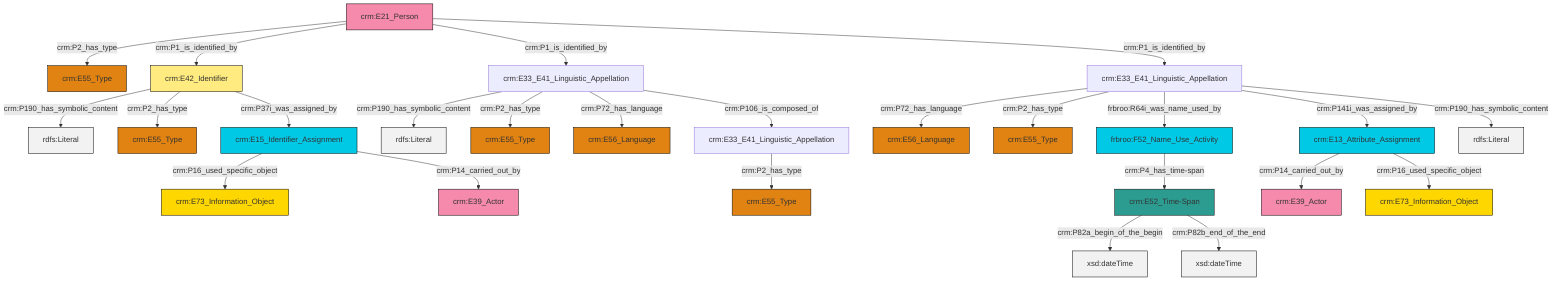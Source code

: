 graph TD
classDef Literal fill:#f2f2f2,stroke:#000000;
classDef CRM_Entity fill:#FFFFFF,stroke:#000000;
classDef Temporal_Entity fill:#00C9E6, stroke:#000000;
classDef Type fill:#E18312, stroke:#000000;
classDef Time-Span fill:#2C9C91, stroke:#000000;
classDef Appellation fill:#FFEB7F, stroke:#000000;
classDef Place fill:#008836, stroke:#000000;
classDef Persistent_Item fill:#B266B2, stroke:#000000;
classDef Conceptual_Object fill:#FFD700, stroke:#000000;
classDef Physical_Thing fill:#D2B48C, stroke:#000000;
classDef Actor fill:#f58aad, stroke:#000000;
classDef PC_Classes fill:#4ce600, stroke:#000000;
classDef Multi fill:#cccccc,stroke:#000000;

2["crm:E52_Time-Span"]:::Time-Span -->|crm:P82a_begin_of_the_begin| 3[xsd:dateTime]:::Literal
6["crm:E33_E41_Linguistic_Appellation"]:::Default -->|crm:P72_has_language| 0["crm:E56_Language"]:::Type
6["crm:E33_E41_Linguistic_Appellation"]:::Default -->|crm:P2_has_type| 7["crm:E55_Type"]:::Type
10["crm:E42_Identifier"]:::Appellation -->|crm:P190_has_symbolic_content| 11[rdfs:Literal]:::Literal
2["crm:E52_Time-Span"]:::Time-Span -->|crm:P82b_end_of_the_end| 18[xsd:dateTime]:::Literal
4["crm:E33_E41_Linguistic_Appellation"]:::Default -->|crm:P190_has_symbolic_content| 21[rdfs:Literal]:::Literal
10["crm:E42_Identifier"]:::Appellation -->|crm:P2_has_type| 26["crm:E55_Type"]:::Type
12["crm:E13_Attribute_Assignment"]:::Temporal_Entity -->|crm:P14_carried_out_by| 27["crm:E39_Actor"]:::Actor
12["crm:E13_Attribute_Assignment"]:::Temporal_Entity -->|crm:P16_used_specific_object| 28["crm:E73_Information_Object"]:::Conceptual_Object
29["crm:E21_Person"]:::Actor -->|crm:P2_has_type| 30["crm:E55_Type"]:::Type
29["crm:E21_Person"]:::Actor -->|crm:P1_is_identified_by| 10["crm:E42_Identifier"]:::Appellation
29["crm:E21_Person"]:::Actor -->|crm:P1_is_identified_by| 4["crm:E33_E41_Linguistic_Appellation"]:::Default
36["crm:E15_Identifier_Assignment"]:::Temporal_Entity -->|crm:P16_used_specific_object| 22["crm:E73_Information_Object"]:::Conceptual_Object
6["crm:E33_E41_Linguistic_Appellation"]:::Default -->|frbroo:R64i_was_name_used_by| 16["frbroo:F52_Name_Use_Activity"]:::Temporal_Entity
4["crm:E33_E41_Linguistic_Appellation"]:::Default -->|crm:P2_has_type| 8["crm:E55_Type"]:::Type
6["crm:E33_E41_Linguistic_Appellation"]:::Default -->|crm:P141i_was_assigned_by| 12["crm:E13_Attribute_Assignment"]:::Temporal_Entity
4["crm:E33_E41_Linguistic_Appellation"]:::Default -->|crm:P72_has_language| 24["crm:E56_Language"]:::Type
37["crm:E33_E41_Linguistic_Appellation"]:::Default -->|crm:P2_has_type| 19["crm:E55_Type"]:::Type
6["crm:E33_E41_Linguistic_Appellation"]:::Default -->|crm:P190_has_symbolic_content| 39[rdfs:Literal]:::Literal
4["crm:E33_E41_Linguistic_Appellation"]:::Default -->|crm:P106_is_composed_of| 37["crm:E33_E41_Linguistic_Appellation"]:::Default
10["crm:E42_Identifier"]:::Appellation -->|crm:P37i_was_assigned_by| 36["crm:E15_Identifier_Assignment"]:::Temporal_Entity
16["frbroo:F52_Name_Use_Activity"]:::Temporal_Entity -->|crm:P4_has_time-span| 2["crm:E52_Time-Span"]:::Time-Span
29["crm:E21_Person"]:::Actor -->|crm:P1_is_identified_by| 6["crm:E33_E41_Linguistic_Appellation"]:::Default
36["crm:E15_Identifier_Assignment"]:::Temporal_Entity -->|crm:P14_carried_out_by| 14["crm:E39_Actor"]:::Actor